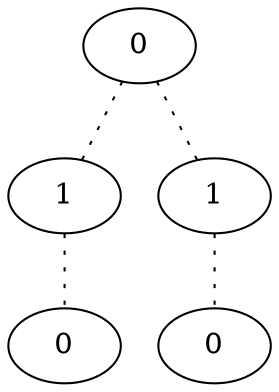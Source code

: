 graph {
a0[label=0];
a1[label=1];
a2[label=0];
a3[label=1];
a4[label=0];
a0 -- a1 [style=dotted];
a0 -- a3 [style=dotted];
a1 -- a2 [style=dotted];
a3 -- a4 [style=dotted];
}
